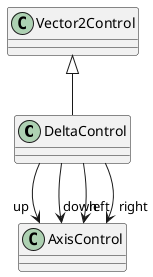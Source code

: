 @startuml
class DeltaControl {
}
Vector2Control <|-- DeltaControl
DeltaControl --> "up" AxisControl
DeltaControl --> "down" AxisControl
DeltaControl --> "left" AxisControl
DeltaControl --> "right" AxisControl
@enduml
